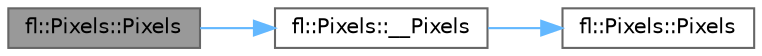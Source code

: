 digraph "fl::Pixels::Pixels"
{
 // LATEX_PDF_SIZE
  bgcolor="transparent";
  edge [fontname=Helvetica,fontsize=10,labelfontname=Helvetica,labelfontsize=10];
  node [fontname=Helvetica,fontsize=10,shape=box,height=0.2,width=0.4];
  rankdir="LR";
  Node1 [id="Node000001",label="fl::Pixels::Pixels",height=0.2,width=0.4,color="gray40", fillcolor="grey60", style="filled", fontcolor="black",tooltip=" "];
  Node1 -> Node2 [id="edge1_Node000001_Node000002",color="steelblue1",style="solid",tooltip=" "];
  Node2 [id="Node000002",label="fl::Pixels::__Pixels",height=0.2,width=0.4,color="grey40", fillcolor="white", style="filled",URL="$df/d0f/classfl_1_1_pixels_abb1a8b07cfc692984494bc0a0e0e63ad.html#abb1a8b07cfc692984494bc0a0e0e63ad",tooltip=" "];
  Node2 -> Node3 [id="edge2_Node000002_Node000003",color="steelblue1",style="solid",tooltip=" "];
  Node3 [id="Node000003",label="fl::Pixels::Pixels",height=0.2,width=0.4,color="grey40", fillcolor="white", style="filled",URL="$df/d0f/classfl_1_1_pixels_aa57cbd76200bbe18e28ea56f91dab62e.html#aa57cbd76200bbe18e28ea56f91dab62e",tooltip=" "];
}
